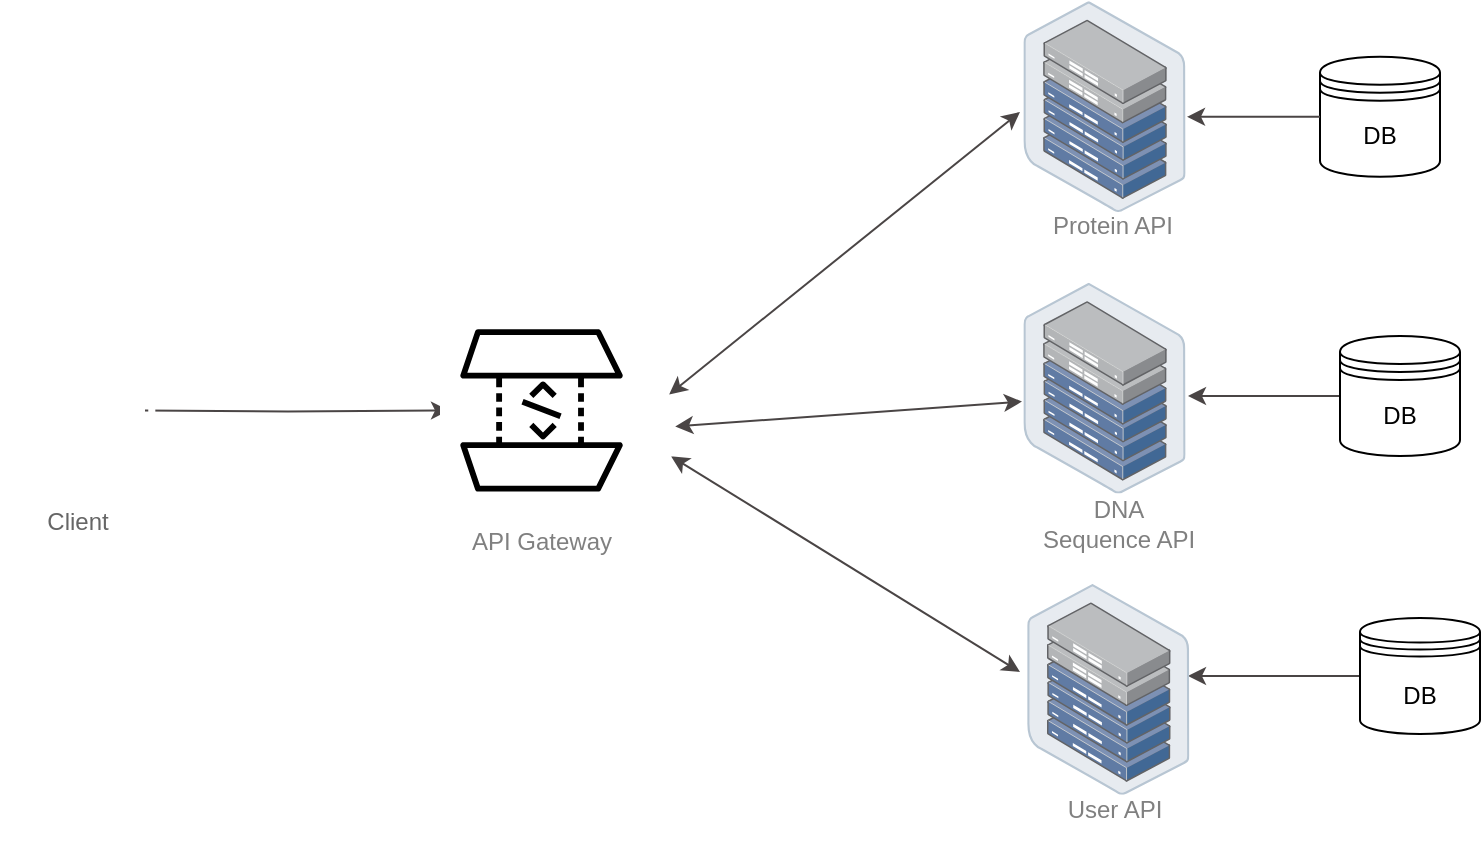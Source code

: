 <mxfile>
    <diagram id="Bpf-g6-nH1Dm0mcwc3Xw" name="Page-1">
        <mxGraphModel dx="611" dy="647" grid="1" gridSize="10" guides="1" tooltips="1" connect="1" arrows="1" fold="1" page="1" pageScale="1" pageWidth="827" pageHeight="1169" math="0" shadow="0">
            <root>
                <mxCell id="0"/>
                <mxCell id="1" parent="0"/>
                <mxCell id="60" value="" style="edgeStyle=orthogonalEdgeStyle;rounded=0;orthogonalLoop=1;jettySize=auto;html=1;fontStyle=1;strokeColor=#4a4545;" parent="1" target="62" edge="1">
                    <mxGeometry relative="1" as="geometry">
                        <mxPoint x="172.5" y="399.2" as="sourcePoint"/>
                    </mxGeometry>
                </mxCell>
                <mxCell id="61" value="" style="points=[[0,0,0],[0.25,0,0],[0.5,0,0],[0.75,0,0],[1,0,0],[0,1,0],[0.25,1,0],[0.5,1,0],[0.75,1,0],[1,1,0],[0,0.25,0],[0,0.5,0],[0,0.75,0],[1,0.25,0],[1,0.5,0],[1,0.75,0]];outlineConnect=0;gradientDirection=north;dashed=0;verticalLabelPosition=bottom;verticalAlign=top;align=center;html=1;fontSize=12;fontStyle=0;aspect=fixed;shape=mxgraph.aws4.resourceIcon;resIcon=mxgraph.aws4.api_gateway;direction=south;container=0;" parent="1" vertex="1">
                    <mxGeometry x="320" y="348.4" width="101.6" height="101.6" as="geometry"/>
                </mxCell>
                <mxCell id="62" value="" style="shape=waypoint;size=6;pointerEvents=1;points=[];fillColor=#945de0;resizable=0;rotatable=0;perimeter=centerPerimeter;snapToPoint=1;verticalAlign=top;strokeColor=none;container=0;" parent="1" vertex="1">
                    <mxGeometry x="314.5" y="389.2" width="20" height="20" as="geometry"/>
                </mxCell>
                <mxCell id="63" value="DB" style="shape=datastore;whiteSpace=wrap;html=1;container=0;" parent="1" vertex="1">
                    <mxGeometry x="760" y="222.4" width="60" height="60" as="geometry"/>
                </mxCell>
                <mxCell id="67" value="" style="edgeStyle=orthogonalEdgeStyle;rounded=0;orthogonalLoop=1;jettySize=auto;html=1;strokeColor=#4a4545;" parent="1" source="63" edge="1">
                    <mxGeometry relative="1" as="geometry">
                        <mxPoint x="693.5" y="252.4" as="targetPoint"/>
                    </mxGeometry>
                </mxCell>
                <mxCell id="76" value="" style="edgeStyle=orthogonalEdgeStyle;rounded=0;orthogonalLoop=1;jettySize=auto;html=1;strokeColor=#4a4545;" parent="1" source="77" edge="1">
                    <mxGeometry relative="1" as="geometry">
                        <mxPoint x="694" y="392" as="targetPoint"/>
                    </mxGeometry>
                </mxCell>
                <mxCell id="77" value="DB" style="shape=datastore;whiteSpace=wrap;html=1;container=0;" parent="1" vertex="1">
                    <mxGeometry x="770" y="362" width="60" height="60" as="geometry"/>
                </mxCell>
                <mxCell id="78" value="" style="edgeStyle=orthogonalEdgeStyle;rounded=0;orthogonalLoop=1;jettySize=auto;html=1;strokeColor=#4a4545;" parent="1" source="79" edge="1">
                    <mxGeometry relative="1" as="geometry">
                        <mxPoint x="694" y="532" as="targetPoint"/>
                    </mxGeometry>
                </mxCell>
                <mxCell id="79" value="DB" style="shape=datastore;whiteSpace=wrap;html=1;container=0;" parent="1" vertex="1">
                    <mxGeometry x="780" y="503" width="60" height="58" as="geometry"/>
                </mxCell>
                <mxCell id="80" value="" style="endArrow=classic;startArrow=classic;html=1;rounded=0;fontStyle=1;strokeColor=#4a4545;" parent="1" edge="1">
                    <mxGeometry width="50" height="50" relative="1" as="geometry">
                        <mxPoint x="434.6" y="391.2" as="sourcePoint"/>
                        <mxPoint x="610" y="250" as="targetPoint"/>
                    </mxGeometry>
                </mxCell>
                <mxCell id="81" value="" style="endArrow=classic;startArrow=classic;html=1;rounded=0;fontStyle=1;strokeColor=#4a4545;" parent="1" edge="1">
                    <mxGeometry width="50" height="50" relative="1" as="geometry">
                        <mxPoint x="435.6" y="422.2" as="sourcePoint"/>
                        <mxPoint x="610" y="530" as="targetPoint"/>
                    </mxGeometry>
                </mxCell>
                <mxCell id="82" value="" style="endArrow=classic;startArrow=classic;html=1;rounded=0;fontStyle=1;strokeColor=#4a4545;" parent="1" edge="1">
                    <mxGeometry width="50" height="50" relative="1" as="geometry">
                        <mxPoint x="437.6" y="407.2" as="sourcePoint"/>
                        <mxPoint x="611" y="394.791" as="targetPoint"/>
                    </mxGeometry>
                </mxCell>
                <mxCell id="83" value="&lt;font color=&quot;#808080&quot;&gt;API Gateway&lt;/font&gt;" style="text;html=1;strokeColor=none;fillColor=none;align=center;verticalAlign=middle;whiteSpace=wrap;rounded=0;container=0;" parent="1" vertex="1">
                    <mxGeometry x="320.8" y="440" width="100" height="50" as="geometry"/>
                </mxCell>
                <mxCell id="66" value="&lt;font color=&quot;#808080&quot;&gt;Protein API&lt;/font&gt;" style="text;html=1;strokeColor=none;fillColor=none;align=center;verticalAlign=middle;whiteSpace=wrap;rounded=0;container=0;" parent="1" vertex="1">
                    <mxGeometry x="615.5" y="292.2" width="80.5" height="30" as="geometry"/>
                </mxCell>
                <mxCell id="85" value="" style="outlineConnect=0;fontColor=#232F3E;gradientColor=none;fillColor=#FFFFFF;strokeColor=none;dashed=0;verticalLabelPosition=bottom;verticalAlign=top;align=center;html=1;fontSize=12;fontStyle=0;aspect=fixed;pointerEvents=1;shape=mxgraph.aws4.client;container=0;" parent="1" vertex="1">
                    <mxGeometry x="100" y="361.2" width="78" height="76" as="geometry"/>
                </mxCell>
                <mxCell id="86" value="&lt;font color=&quot;#666666&quot;&gt;Client&lt;/font&gt;" style="text;html=1;strokeColor=none;fillColor=none;align=center;verticalAlign=middle;whiteSpace=wrap;rounded=0;container=0;" parent="1" vertex="1">
                    <mxGeometry x="109" y="440" width="60" height="30" as="geometry"/>
                </mxCell>
                <mxCell id="NQLI3Ob5WcZz19sOvDR4-87" value="" style="points=[];aspect=fixed;html=1;align=center;shadow=0;dashed=0;image;image=img/lib/allied_telesis/storage/Datacenter_Server_Half_Rack_ToR.svg;fillColor=#FFFFFF;" parent="1" vertex="1">
                    <mxGeometry x="611.69" y="194.6" width="81.12" height="105.4" as="geometry"/>
                </mxCell>
                <mxCell id="NQLI3Ob5WcZz19sOvDR4-88" value="&lt;font color=&quot;#808080&quot;&gt;DNA Sequence API&lt;/font&gt;" style="text;html=1;strokeColor=none;fillColor=none;align=center;verticalAlign=middle;whiteSpace=wrap;rounded=0;container=0;" parent="1" vertex="1">
                    <mxGeometry x="618.5" y="441" width="80.5" height="30" as="geometry"/>
                </mxCell>
                <mxCell id="NQLI3Ob5WcZz19sOvDR4-89" value="" style="points=[];aspect=fixed;html=1;align=center;shadow=0;dashed=0;image;image=img/lib/allied_telesis/storage/Datacenter_Server_Half_Rack_ToR.svg;fillColor=#FFFFFF;" parent="1" vertex="1">
                    <mxGeometry x="611.69" y="335.4" width="81.12" height="105.4" as="geometry"/>
                </mxCell>
                <mxCell id="NQLI3Ob5WcZz19sOvDR4-93" value="&lt;font color=&quot;#808080&quot;&gt;User API&lt;/font&gt;" style="text;html=1;strokeColor=none;fillColor=none;align=center;verticalAlign=middle;whiteSpace=wrap;rounded=0;container=0;" parent="1" vertex="1">
                    <mxGeometry x="617.4" y="583.6" width="80.5" height="30" as="geometry"/>
                </mxCell>
                <mxCell id="NQLI3Ob5WcZz19sOvDR4-94" value="" style="points=[];aspect=fixed;html=1;align=center;shadow=0;dashed=0;image;image=img/lib/allied_telesis/storage/Datacenter_Server_Half_Rack_ToR.svg;fillColor=#FFFFFF;" parent="1" vertex="1">
                    <mxGeometry x="613.59" y="486" width="81.12" height="105.4" as="geometry"/>
                </mxCell>
            </root>
        </mxGraphModel>
    </diagram>
</mxfile>